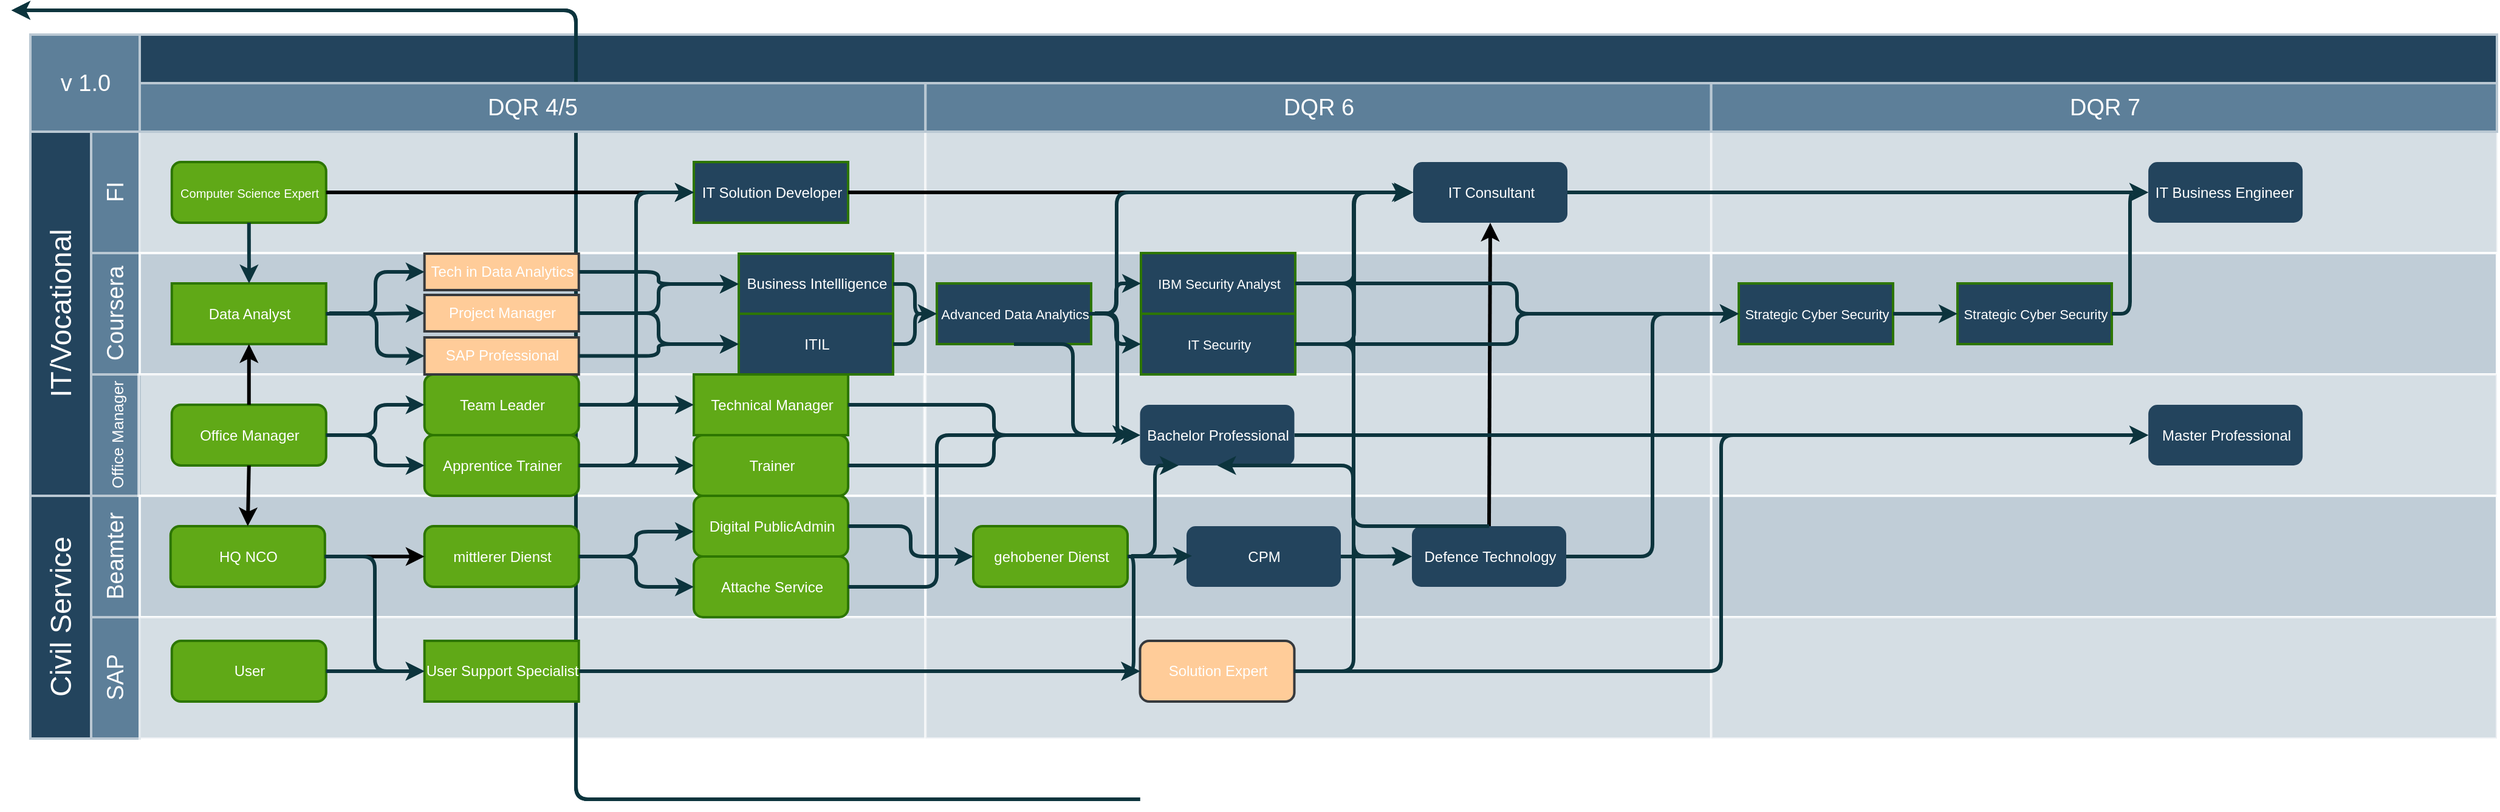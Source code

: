 <mxfile version="21.2.3" type="github">
  <diagram id="6a731a19-8d31-9384-78a2-239565b7b9f0" name="Page-1">
    <mxGraphModel dx="714" dy="-319" grid="1" gridSize="10" guides="1" tooltips="1" connect="1" arrows="1" fold="1" page="1" pageScale="1" pageWidth="1169" pageHeight="827" background="none" math="0" shadow="0">
      <root>
        <mxCell id="0" />
        <mxCell id="1" parent="0" />
        <mxCell id="56" value="" style="strokeColor=#BAC8D3;fillColor=#23445D;fontSize=24;strokeWidth=2;fontFamily=Helvetica;html=1;fontColor=#FFFFFF;fontStyle=0;spacingBottom=8;spacingRight=0;spacingLeft=83;" parent="1" vertex="1">
          <mxGeometry x="154" y="850.5" width="2030" height="80" as="geometry" />
        </mxCell>
        <mxCell id="57" value="IT/Vocational" style="strokeColor=#BAC8D3;fillColor=#23445D;fontSize=24;strokeWidth=2;horizontal=0;fontFamily=Helvetica;html=1;fontColor=#FFFFFF;fontStyle=0" parent="1" vertex="1">
          <mxGeometry x="154" y="930.5" width="50" height="300" as="geometry" />
        </mxCell>
        <mxCell id="58" value="FI" style="strokeColor=#BAC8D3;fillColor=#5d7f99;fontSize=19;strokeWidth=2;horizontal=0;fontFamily=Helvetica;html=1;labelBackgroundColor=none;fontColor=#FFFFFF;" parent="1" vertex="1">
          <mxGeometry x="204" y="930.5" width="40" height="100" as="geometry" />
        </mxCell>
        <mxCell id="59" value="v 1.0" style="strokeColor=#BAC8D3;fillColor=#5d7f99;fontSize=19;strokeWidth=2;fontFamily=Helvetica;html=1;labelBackgroundColor=none;fontColor=#FFFFFF;" parent="1" vertex="1">
          <mxGeometry x="154" y="850.5" width="90" height="80" as="geometry" />
        </mxCell>
        <mxCell id="60" value="Coursera" style="strokeColor=#BAC8D3;fillColor=#5d7f99;fontSize=19;strokeWidth=2;horizontal=0;fontFamily=Helvetica;html=1;labelBackgroundColor=none;fontColor=#FFFFFF;" parent="1" vertex="1">
          <mxGeometry x="204" y="1030.5" width="40" height="100" as="geometry" />
        </mxCell>
        <mxCell id="61" value="&lt;font style=&quot;font-size: 13px;&quot;&gt;Office Manager&lt;/font&gt;" style="strokeColor=#BAC8D3;fillColor=#5d7f99;fontSize=19;strokeWidth=2;horizontal=0;fontFamily=Helvetica;html=1;labelBackgroundColor=none;fontColor=#FFFFFF;" parent="1" vertex="1">
          <mxGeometry x="204" y="1130.5" width="40" height="100" as="geometry" />
        </mxCell>
        <mxCell id="62" value="SAP" style="strokeColor=#BAC8D3;fillColor=#5d7f99;fontSize=19;strokeWidth=2;horizontal=0;fontFamily=Helvetica;html=1;labelBackgroundColor=none;fontColor=#FFFFFF;" parent="1" vertex="1">
          <mxGeometry x="204" y="1330.5" width="40" height="100" as="geometry" />
        </mxCell>
        <mxCell id="63" value="Beamter" style="strokeColor=#BAC8D3;fillColor=#5d7f99;fontSize=19;strokeWidth=2;horizontal=0;fontFamily=Helvetica;html=1;labelBackgroundColor=none;fontColor=#FFFFFF;" parent="1" vertex="1">
          <mxGeometry x="204" y="1230.5" width="40" height="100" as="geometry" />
        </mxCell>
        <mxCell id="64" value="Civil Service" style="strokeColor=#BAC8D3;fillColor=#23445D;fontSize=24;strokeWidth=2;horizontal=0;fontFamily=Helvetica;html=1;fontColor=#FFFFFF;fontStyle=0" parent="1" vertex="1">
          <mxGeometry x="154" y="1230.5" width="50" height="200" as="geometry" />
        </mxCell>
        <mxCell id="68" value="" style="strokeColor=#FFFFFF;fillColor=#BAC8D3;fontSize=18;strokeWidth=2;fontFamily=Helvetica;html=1;opacity=60;" parent="1" vertex="1">
          <mxGeometry x="244" y="930.5" width="646.667" height="100" as="geometry" />
        </mxCell>
        <mxCell id="69" value="" style="strokeColor=#FFFFFF;fillColor=#BAC8D3;fontSize=18;strokeWidth=2;fontFamily=Helvetica;html=1;opacity=90;" parent="1" vertex="1">
          <mxGeometry x="244" y="1030.5" width="646.667" height="100" as="geometry" />
        </mxCell>
        <mxCell id="70" value="" style="strokeColor=#FFFFFF;fillColor=#BAC8D3;fontSize=18;strokeWidth=2;fontFamily=Helvetica;html=1;opacity=60;" parent="1" vertex="1">
          <mxGeometry x="243" y="1130.5" width="646.667" height="100" as="geometry" />
        </mxCell>
        <mxCell id="71" value="" style="strokeColor=#FFFFFF;fillColor=#BAC8D3;fontSize=18;strokeWidth=2;fontFamily=Helvetica;html=1;opacity=90;" parent="1" vertex="1">
          <mxGeometry x="244" y="1230.5" width="646.667" height="100" as="geometry" />
        </mxCell>
        <mxCell id="72" value="" style="strokeColor=#FFFFFF;fillColor=#BAC8D3;fontSize=18;strokeWidth=2;fontFamily=Helvetica;html=1;opacity=60;" parent="1" vertex="1">
          <mxGeometry x="244" y="1330.5" width="646.667" height="100" as="geometry" />
        </mxCell>
        <mxCell id="75" value="" style="strokeColor=#FFFFFF;fillColor=#BAC8D3;fontSize=18;strokeWidth=2;fontFamily=Helvetica;html=1;opacity=60;" parent="1" vertex="1">
          <mxGeometry x="890.667" y="930.5" width="647" height="100" as="geometry" />
        </mxCell>
        <mxCell id="76" value="" style="strokeColor=#FFFFFF;fillColor=#BAC8D3;fontSize=18;strokeWidth=2;fontFamily=Helvetica;html=1;opacity=90;" parent="1" vertex="1">
          <mxGeometry x="890.667" y="1030.5" width="646.667" height="100" as="geometry" />
        </mxCell>
        <mxCell id="77" value="" style="strokeColor=#FFFFFF;fillColor=#BAC8D3;fontSize=18;strokeWidth=2;fontFamily=Helvetica;html=1;opacity=60;" parent="1" vertex="1">
          <mxGeometry x="890.667" y="1130.5" width="646.667" height="100" as="geometry" />
        </mxCell>
        <mxCell id="78" value="" style="strokeColor=#FFFFFF;fillColor=#BAC8D3;fontSize=18;strokeWidth=2;fontFamily=Helvetica;html=1;opacity=90;" parent="1" vertex="1">
          <mxGeometry x="890.667" y="1230.5" width="646.667" height="100" as="geometry" />
        </mxCell>
        <mxCell id="79" value="" style="strokeColor=#FFFFFF;fillColor=#BAC8D3;fontSize=18;strokeWidth=2;fontFamily=Helvetica;html=1;opacity=60;" parent="1" vertex="1">
          <mxGeometry x="890.667" y="1330.5" width="646.667" height="100" as="geometry" />
        </mxCell>
        <mxCell id="82" value="" style="strokeColor=#FFFFFF;fillColor=#BAC8D3;fontSize=18;strokeWidth=2;fontFamily=Helvetica;html=1;opacity=60;" parent="1" vertex="1">
          <mxGeometry x="1537.333" y="930.5" width="647" height="100" as="geometry" />
        </mxCell>
        <mxCell id="83" value="" style="strokeColor=#FFFFFF;fillColor=#BAC8D3;fontSize=18;strokeWidth=2;fontFamily=Helvetica;html=1;opacity=90;" parent="1" vertex="1">
          <mxGeometry x="1537.333" y="1030.5" width="646.667" height="100" as="geometry" />
        </mxCell>
        <mxCell id="84" value="" style="strokeColor=#FFFFFF;fillColor=#BAC8D3;fontSize=18;strokeWidth=2;fontFamily=Helvetica;html=1;opacity=60;" parent="1" vertex="1">
          <mxGeometry x="1537.333" y="1130.5" width="646.667" height="100" as="geometry" />
        </mxCell>
        <mxCell id="85" value="" style="strokeColor=#FFFFFF;fillColor=#BAC8D3;fontSize=18;strokeWidth=2;fontFamily=Helvetica;html=1;opacity=90;" parent="1" vertex="1">
          <mxGeometry x="1537.333" y="1230.5" width="646.667" height="100" as="geometry" />
        </mxCell>
        <mxCell id="86" value="" style="strokeColor=#FFFFFF;fillColor=#BAC8D3;fontSize=18;strokeWidth=2;fontFamily=Helvetica;html=1;opacity=60;" parent="1" vertex="1">
          <mxGeometry x="1537.333" y="1330.5" width="646.667" height="100" as="geometry" />
        </mxCell>
        <mxCell id="90" value="&lt;font style=&quot;font-size: 10px;&quot; color=&quot;#ffffff&quot;&gt;Computer Science Expert&lt;/font&gt;" style="rounded=1;fillColor=#60a917;strokeColor=#2D7600;strokeWidth=2;fontFamily=Helvetica;html=1;fontColor=#ffffff;" parent="1" vertex="1">
          <mxGeometry x="270.395" y="955.5" width="127" height="50" as="geometry" />
        </mxCell>
        <mxCell id="92" value="&lt;font color=&quot;#ffffff&quot;&gt;Office Manager&lt;/font&gt;" style="rounded=1;fillColor=#60a917;strokeColor=#2D7600;strokeWidth=2;fontFamily=Helvetica;html=1;fontColor=#ffffff;" parent="1" vertex="1">
          <mxGeometry x="270.394" y="1155.5" width="127" height="50" as="geometry" />
        </mxCell>
        <mxCell id="111" value="&lt;font color=&quot;#ffffff&quot;&gt;IT Business Engineer&amp;nbsp;&lt;/font&gt;" style="rounded=1;fillColor=#23445D;strokeColor=none;strokeWidth=2;gradientColor=none;fontFamily=Helvetica;html=1;" parent="1" vertex="1">
          <mxGeometry x="1897.082" y="955.5" width="127" height="50" as="geometry" />
        </mxCell>
        <mxCell id="124" value="" style="edgeStyle=elbowEdgeStyle;elbow=horizontal;strokeWidth=3;strokeColor=#0C343D;fontFamily=Helvetica;html=1;" parent="1" target="103" edge="1">
          <mxGeometry x="6.449" y="830.5" width="131.973" height="100" as="geometry">
            <mxPoint x="1067.259" y="1480.5" as="sourcePoint" />
            <mxPoint x="138.422" y="830.5" as="targetPoint" />
          </mxGeometry>
        </mxCell>
        <mxCell id="125" value="" style="edgeStyle=elbowEdgeStyle;elbow=horizontal;strokeWidth=3;strokeColor=#0C343D;fontFamily=Helvetica;html=1;" parent="1" target="101" edge="1">
          <mxGeometry x="6.449" y="830.5" width="131.973" height="100" as="geometry">
            <mxPoint x="1067.259" y="1480.5" as="sourcePoint" />
            <mxPoint x="138.422" y="830.5" as="targetPoint" />
          </mxGeometry>
        </mxCell>
        <mxCell id="140" value="" style="group" parent="1" vertex="1" connectable="0">
          <mxGeometry x="244" y="890.5" width="646.667" height="40" as="geometry" />
        </mxCell>
        <mxCell id="141" value="DQR 4/5" style="strokeColor=#BAC8D3;fillColor=#5d7f99;fontSize=19;strokeWidth=2;fontFamily=Helvetica;html=1;labelBackgroundColor=none;fontColor=#FFFFFF;" parent="140" vertex="1">
          <mxGeometry width="646.666" height="40" as="geometry" />
        </mxCell>
        <mxCell id="142" value="DQR 6" style="strokeColor=#BAC8D3;fillColor=#5d7f99;fontSize=19;strokeWidth=2;fontFamily=Helvetica;html=1;labelBackgroundColor=none;fontColor=#FFFFFF;" parent="140" vertex="1">
          <mxGeometry x="646.666" width="646.666" height="40" as="geometry" />
        </mxCell>
        <mxCell id="143" value="DQR 7" style="strokeColor=#BAC8D3;fillColor=#5d7f99;fontSize=19;strokeWidth=2;fontFamily=Helvetica;html=1;labelBackgroundColor=none;fontColor=#FFFFFF;" parent="140" vertex="1">
          <mxGeometry x="1293.331" width="646.667" height="40" as="geometry" />
        </mxCell>
        <mxCell id="U3FAAJ_iAF-W9qs7Tp7X-143" value="&lt;font color=&quot;#ffffff&quot;&gt;IT Solution Developer&lt;/font&gt;" style="rounded=0;fillColor=#23445D;strokeColor=#2D7600;strokeWidth=2;fontFamily=Helvetica;html=1;fontColor=#ffffff;" vertex="1" parent="1">
          <mxGeometry x="700.005" y="955.5" width="127" height="50" as="geometry" />
        </mxCell>
        <mxCell id="U3FAAJ_iAF-W9qs7Tp7X-144" value="" style="endArrow=classic;html=1;rounded=0;exitX=1;exitY=0.5;exitDx=0;exitDy=0;entryX=0;entryY=0.5;entryDx=0;entryDy=0;strokeWidth=3;" edge="1" parent="1" source="90" target="U3FAAJ_iAF-W9qs7Tp7X-143">
          <mxGeometry width="50" height="50" relative="1" as="geometry">
            <mxPoint x="270" y="1070" as="sourcePoint" />
            <mxPoint x="320" y="1020" as="targetPoint" />
          </mxGeometry>
        </mxCell>
        <mxCell id="U3FAAJ_iAF-W9qs7Tp7X-145" value="&lt;font color=&quot;#ffffff&quot;&gt;IT Consultant&lt;/font&gt;" style="rounded=1;fillColor=#23445D;strokeColor=none;strokeWidth=2;fontFamily=Helvetica;html=1;gradientColor=none;" vertex="1" parent="1">
          <mxGeometry x="1292.005" y="955.5" width="127" height="50" as="geometry" />
        </mxCell>
        <mxCell id="U3FAAJ_iAF-W9qs7Tp7X-146" value="" style="endArrow=classic;html=1;rounded=0;strokeWidth=3;exitX=1;exitY=0.5;exitDx=0;exitDy=0;entryX=0;entryY=0.5;entryDx=0;entryDy=0;" edge="1" parent="1" source="U3FAAJ_iAF-W9qs7Tp7X-143" target="U3FAAJ_iAF-W9qs7Tp7X-145">
          <mxGeometry width="50" height="50" relative="1" as="geometry">
            <mxPoint x="890" y="1070" as="sourcePoint" />
            <mxPoint x="940" y="1020" as="targetPoint" />
          </mxGeometry>
        </mxCell>
        <mxCell id="U3FAAJ_iAF-W9qs7Tp7X-147" value="&lt;font color=&quot;#ffffff&quot;&gt;Technical Manager&lt;/font&gt;" style="rounded=0;fillColor=#60a917;strokeColor=#2D7600;strokeWidth=2;fontFamily=Helvetica;html=1;shadow=0;fontColor=#ffffff;" vertex="1" parent="1">
          <mxGeometry x="700.004" y="1130.5" width="127" height="50" as="geometry" />
        </mxCell>
        <mxCell id="U3FAAJ_iAF-W9qs7Tp7X-148" value="&lt;font color=&quot;#ffffff&quot;&gt;Apprentice Trainer&lt;/font&gt;" style="rounded=1;fillColor=#60a917;strokeColor=#2D7600;strokeWidth=2;fontFamily=Helvetica;html=1;fontColor=#ffffff;" vertex="1" parent="1">
          <mxGeometry x="478.354" y="1180.5" width="127" height="50" as="geometry" />
        </mxCell>
        <mxCell id="U3FAAJ_iAF-W9qs7Tp7X-149" value="&lt;font color=&quot;#ffffff&quot;&gt;Team Leader&lt;/font&gt;" style="rounded=1;fillColor=#60a917;strokeColor=#2D7600;strokeWidth=2;fontFamily=Helvetica;html=1;fontColor=#ffffff;" vertex="1" parent="1">
          <mxGeometry x="478.354" y="1130.5" width="127" height="50" as="geometry" />
        </mxCell>
        <mxCell id="U3FAAJ_iAF-W9qs7Tp7X-150" value="&lt;font color=&quot;#ffffff&quot;&gt;Trainer&lt;/font&gt;" style="rounded=1;fillColor=#60a917;strokeColor=#2D7600;strokeWidth=2;fontFamily=Helvetica;html=1;fontColor=#ffffff;" vertex="1" parent="1">
          <mxGeometry x="700.004" y="1180.5" width="127" height="50" as="geometry" />
        </mxCell>
        <mxCell id="U3FAAJ_iAF-W9qs7Tp7X-153" value="" style="edgeStyle=elbowEdgeStyle;elbow=horizontal;strokeWidth=3;strokeColor=#0C343D;fontFamily=Helvetica;html=1;exitX=1;exitY=0.5;exitDx=0;exitDy=0;entryX=0;entryY=0.5;entryDx=0;entryDy=0;" edge="1" parent="1" source="92" target="U3FAAJ_iAF-W9qs7Tp7X-149">
          <mxGeometry x="-118.905" y="550" width="131.973" height="100" as="geometry">
            <mxPoint x="479.646" y="1100.5" as="sourcePoint" />
            <mxPoint x="590.646" y="1000.5" as="targetPoint" />
          </mxGeometry>
        </mxCell>
        <mxCell id="U3FAAJ_iAF-W9qs7Tp7X-154" value="" style="edgeStyle=elbowEdgeStyle;elbow=horizontal;strokeWidth=3;strokeColor=#0C343D;fontFamily=Helvetica;html=1;exitX=1;exitY=0.5;exitDx=0;exitDy=0;entryX=0;entryY=0.5;entryDx=0;entryDy=0;" edge="1" parent="1" source="92" target="U3FAAJ_iAF-W9qs7Tp7X-148">
          <mxGeometry x="-118.905" y="550" width="131.973" height="100" as="geometry">
            <mxPoint x="479.646" y="1100.5" as="sourcePoint" />
            <mxPoint x="590.646" y="1000.5" as="targetPoint" />
          </mxGeometry>
        </mxCell>
        <mxCell id="U3FAAJ_iAF-W9qs7Tp7X-155" value="" style="edgeStyle=elbowEdgeStyle;elbow=horizontal;strokeWidth=3;strokeColor=#0C343D;fontFamily=Helvetica;html=1;exitX=1;exitY=0.5;exitDx=0;exitDy=0;entryX=0;entryY=0.5;entryDx=0;entryDy=0;" edge="1" parent="1" source="U3FAAJ_iAF-W9qs7Tp7X-149" target="U3FAAJ_iAF-W9qs7Tp7X-147">
          <mxGeometry x="-118.905" y="550" width="131.973" height="100" as="geometry">
            <mxPoint x="479.646" y="1100.5" as="sourcePoint" />
            <mxPoint x="590.646" y="1000.5" as="targetPoint" />
          </mxGeometry>
        </mxCell>
        <mxCell id="U3FAAJ_iAF-W9qs7Tp7X-156" value="" style="edgeStyle=elbowEdgeStyle;elbow=horizontal;strokeWidth=3;strokeColor=#0C343D;fontFamily=Helvetica;html=1;exitX=1;exitY=0.5;exitDx=0;exitDy=0;entryX=0;entryY=0.5;entryDx=0;entryDy=0;" edge="1" parent="1" source="U3FAAJ_iAF-W9qs7Tp7X-148" target="U3FAAJ_iAF-W9qs7Tp7X-150">
          <mxGeometry x="-118.905" y="550" width="131.973" height="100" as="geometry">
            <mxPoint x="479.646" y="1100.5" as="sourcePoint" />
            <mxPoint x="590.646" y="1000.5" as="targetPoint" />
          </mxGeometry>
        </mxCell>
        <mxCell id="U3FAAJ_iAF-W9qs7Tp7X-160" value="" style="edgeStyle=elbowEdgeStyle;elbow=horizontal;strokeWidth=3;strokeColor=#0C343D;fontFamily=Helvetica;html=1;exitX=1;exitY=0.5;exitDx=0;exitDy=0;entryX=0;entryY=0.5;entryDx=0;entryDy=0;" edge="1" parent="1" source="U3FAAJ_iAF-W9qs7Tp7X-149" target="U3FAAJ_iAF-W9qs7Tp7X-143">
          <mxGeometry x="21.095" y="550" width="131.973" height="100" as="geometry">
            <mxPoint x="619.646" y="1100.5" as="sourcePoint" />
            <mxPoint x="730.646" y="1000.5" as="targetPoint" />
          </mxGeometry>
        </mxCell>
        <mxCell id="U3FAAJ_iAF-W9qs7Tp7X-161" value="" style="edgeStyle=elbowEdgeStyle;elbow=horizontal;strokeWidth=3;strokeColor=#0C343D;fontFamily=Helvetica;html=1;exitX=1;exitY=0.5;exitDx=0;exitDy=0;entryX=0;entryY=0.5;entryDx=0;entryDy=0;" edge="1" parent="1" source="U3FAAJ_iAF-W9qs7Tp7X-148" target="U3FAAJ_iAF-W9qs7Tp7X-143">
          <mxGeometry x="21.095" y="550" width="131.973" height="100" as="geometry">
            <mxPoint x="619.646" y="1100.5" as="sourcePoint" />
            <mxPoint x="730.646" y="1000.5" as="targetPoint" />
          </mxGeometry>
        </mxCell>
        <mxCell id="U3FAAJ_iAF-W9qs7Tp7X-162" value="&lt;font color=&quot;#ffffff&quot;&gt;mittlerer Dienst&lt;/font&gt;" style="rounded=1;fillColor=#60a917;strokeColor=#2D7600;strokeWidth=2;fontFamily=Helvetica;html=1;fontColor=#ffffff;" vertex="1" parent="1">
          <mxGeometry x="478.354" y="1255.5" width="127" height="50" as="geometry" />
        </mxCell>
        <mxCell id="U3FAAJ_iAF-W9qs7Tp7X-163" value="&lt;font color=&quot;#ffffff&quot;&gt;gehobener Dienst&lt;/font&gt;" style="rounded=1;fillColor=#60a917;strokeColor=#2D7600;strokeWidth=2;fontFamily=Helvetica;html=1;fontColor=#ffffff;" vertex="1" parent="1">
          <mxGeometry x="930.004" y="1255.5" width="127" height="50" as="geometry" />
        </mxCell>
        <mxCell id="U3FAAJ_iAF-W9qs7Tp7X-165" value="&lt;font color=&quot;#ffffff&quot;&gt;User&lt;/font&gt;" style="rounded=1;fillColor=#60a917;strokeColor=#2D7600;strokeWidth=2;fontFamily=Helvetica;html=1;fontColor=#ffffff;" vertex="1" parent="1">
          <mxGeometry x="270.394" y="1350" width="127" height="50" as="geometry" />
        </mxCell>
        <mxCell id="U3FAAJ_iAF-W9qs7Tp7X-166" value="&lt;font color=&quot;#ffffff&quot;&gt;User Support Specialist&lt;/font&gt;" style="rounded=0;fillColor=#60a917;strokeColor=#2D7600;strokeWidth=2;fontFamily=Helvetica;html=1;fontColor=#ffffff;" vertex="1" parent="1">
          <mxGeometry x="478.354" y="1350" width="127" height="50" as="geometry" />
        </mxCell>
        <mxCell id="U3FAAJ_iAF-W9qs7Tp7X-167" value="&lt;font color=&quot;#ffffff&quot;&gt;Solution Expert&lt;/font&gt;" style="rounded=1;fillColor=#ffcc99;strokeColor=#36393d;strokeWidth=2;fontFamily=Helvetica;html=1;" vertex="1" parent="1">
          <mxGeometry x="1067.254" y="1350" width="127" height="50" as="geometry" />
        </mxCell>
        <mxCell id="U3FAAJ_iAF-W9qs7Tp7X-168" value="" style="edgeStyle=elbowEdgeStyle;elbow=horizontal;strokeWidth=3;strokeColor=#0C343D;fontFamily=Helvetica;html=1;exitX=1;exitY=0.5;exitDx=0;exitDy=0;entryX=0;entryY=0.5;entryDx=0;entryDy=0;" edge="1" parent="1" source="U3FAAJ_iAF-W9qs7Tp7X-165" target="U3FAAJ_iAF-W9qs7Tp7X-166">
          <mxGeometry x="-88.905" y="800" width="131.973" height="100" as="geometry">
            <mxPoint x="509.646" y="1350.5" as="sourcePoint" />
            <mxPoint x="620.646" y="1250.5" as="targetPoint" />
          </mxGeometry>
        </mxCell>
        <mxCell id="U3FAAJ_iAF-W9qs7Tp7X-169" value="" style="edgeStyle=elbowEdgeStyle;elbow=horizontal;strokeWidth=3;strokeColor=#0C343D;fontFamily=Helvetica;html=1;exitX=1;exitY=0.5;exitDx=0;exitDy=0;entryX=0;entryY=0.5;entryDx=0;entryDy=0;" edge="1" parent="1" source="U3FAAJ_iAF-W9qs7Tp7X-166" target="U3FAAJ_iAF-W9qs7Tp7X-167">
          <mxGeometry x="191.095" y="800" width="131.973" height="100" as="geometry">
            <mxPoint x="789.646" y="1350.5" as="sourcePoint" />
            <mxPoint x="900.646" y="1250.5" as="targetPoint" />
          </mxGeometry>
        </mxCell>
        <mxCell id="U3FAAJ_iAF-W9qs7Tp7X-171" value="" style="edgeStyle=elbowEdgeStyle;elbow=horizontal;strokeWidth=3;strokeColor=#0C343D;fontFamily=Helvetica;html=1;exitX=1;exitY=0.5;exitDx=0;exitDy=0;entryX=0;entryY=0.5;entryDx=0;entryDy=0;" edge="1" parent="1" source="U3FAAJ_iAF-W9qs7Tp7X-145" target="111">
          <mxGeometry x="841.095" y="530" width="131.973" height="100" as="geometry">
            <mxPoint x="1439.646" y="1080.5" as="sourcePoint" />
            <mxPoint x="1550.646" y="980.5" as="targetPoint" />
          </mxGeometry>
        </mxCell>
        <mxCell id="U3FAAJ_iAF-W9qs7Tp7X-172" value="&lt;font color=&quot;#ffffff&quot;&gt;Data Analyst&lt;/font&gt;" style="rounded=0;fillColor=#60a917;strokeColor=#2D7600;strokeWidth=2;fontFamily=Helvetica;html=1;fontColor=#ffffff;" vertex="1" parent="1">
          <mxGeometry x="270.394" y="1055.5" width="127" height="50" as="geometry" />
        </mxCell>
        <mxCell id="U3FAAJ_iAF-W9qs7Tp7X-174" value="&lt;font color=&quot;#ffffff&quot;&gt;SAP Professional&lt;/font&gt;" style="rounded=0;fillColor=#ffcc99;strokeColor=#36393d;strokeWidth=2;fontFamily=Helvetica;html=1;" vertex="1" parent="1">
          <mxGeometry x="478.35" y="1100" width="127" height="30.5" as="geometry" />
        </mxCell>
        <mxCell id="U3FAAJ_iAF-W9qs7Tp7X-176" value="&lt;font color=&quot;#ffffff&quot;&gt;Project Manager&lt;/font&gt;" style="rounded=0;fillColor=#ffcc99;strokeColor=#36393d;strokeWidth=2;fontFamily=Helvetica;html=1;" vertex="1" parent="1">
          <mxGeometry x="478.35" y="1065" width="127" height="30" as="geometry" />
        </mxCell>
        <mxCell id="U3FAAJ_iAF-W9qs7Tp7X-178" value="&lt;font color=&quot;#ffffff&quot;&gt;Business Intellligence&lt;/font&gt;" style="rounded=0;fillColor=#23445D;strokeColor=#2D7600;strokeWidth=2;fontFamily=Helvetica;html=1;fontColor=#ffffff;" vertex="1" parent="1">
          <mxGeometry x="737.005" y="1031" width="127" height="50" as="geometry" />
        </mxCell>
        <mxCell id="U3FAAJ_iAF-W9qs7Tp7X-179" value="&lt;font style=&quot;font-size: 11px;&quot; color=&quot;#ffffff&quot;&gt;Advanced Data Analytics&lt;/font&gt;" style="rounded=0;fillColor=#23445D;strokeColor=#2D7600;strokeWidth=2;fontFamily=Helvetica;html=1;fontColor=#ffffff;" vertex="1" parent="1">
          <mxGeometry x="900.005" y="1055.5" width="127" height="50" as="geometry" />
        </mxCell>
        <mxCell id="U3FAAJ_iAF-W9qs7Tp7X-180" value="" style="edgeStyle=elbowEdgeStyle;elbow=horizontal;strokeWidth=3;strokeColor=#0C343D;fontFamily=Helvetica;html=1;entryX=0;entryY=0.5;entryDx=0;entryDy=0;exitX=1;exitY=0.5;exitDx=0;exitDy=0;" edge="1" parent="1" source="U3FAAJ_iAF-W9qs7Tp7X-172" target="U3FAAJ_iAF-W9qs7Tp7X-176">
          <mxGeometry x="-198.905" y="680" width="131.973" height="100" as="geometry">
            <mxPoint x="399.646" y="1230.5" as="sourcePoint" />
            <mxPoint x="510.646" y="1130.5" as="targetPoint" />
          </mxGeometry>
        </mxCell>
        <mxCell id="U3FAAJ_iAF-W9qs7Tp7X-181" value="" style="edgeStyle=elbowEdgeStyle;elbow=horizontal;strokeWidth=3;strokeColor=#0C343D;fontFamily=Helvetica;html=1;exitX=1;exitY=0.5;exitDx=0;exitDy=0;" edge="1" parent="1" source="U3FAAJ_iAF-W9qs7Tp7X-172" target="69">
          <mxGeometry x="-188.905" y="690" width="131.973" height="100" as="geometry">
            <mxPoint x="407" y="1091" as="sourcePoint" />
            <mxPoint x="488" y="1066" as="targetPoint" />
          </mxGeometry>
        </mxCell>
        <mxCell id="U3FAAJ_iAF-W9qs7Tp7X-182" value="" style="edgeStyle=elbowEdgeStyle;elbow=horizontal;strokeWidth=3;strokeColor=#0C343D;fontFamily=Helvetica;html=1;entryX=0;entryY=0.5;entryDx=0;entryDy=0;" edge="1" parent="1" target="U3FAAJ_iAF-W9qs7Tp7X-174">
          <mxGeometry x="-198.905" y="680" width="131.973" height="100" as="geometry">
            <mxPoint x="400" y="1080" as="sourcePoint" />
            <mxPoint x="510.646" y="1130.5" as="targetPoint" />
          </mxGeometry>
        </mxCell>
        <mxCell id="U3FAAJ_iAF-W9qs7Tp7X-187" value="" style="edgeStyle=elbowEdgeStyle;elbow=horizontal;strokeWidth=3;strokeColor=#0C343D;fontFamily=Helvetica;html=1;exitX=1;exitY=0.5;exitDx=0;exitDy=0;entryX=0;entryY=0.5;entryDx=0;entryDy=0;" edge="1" parent="1" source="U3FAAJ_iAF-W9qs7Tp7X-163" target="U3FAAJ_iAF-W9qs7Tp7X-167">
          <mxGeometry x="191.095" y="680" width="131.973" height="100" as="geometry">
            <mxPoint x="789.646" y="1230.5" as="sourcePoint" />
            <mxPoint x="900.646" y="1130.5" as="targetPoint" />
          </mxGeometry>
        </mxCell>
        <mxCell id="U3FAAJ_iAF-W9qs7Tp7X-188" value="" style="edgeStyle=elbowEdgeStyle;elbow=horizontal;strokeWidth=3;strokeColor=#0C343D;fontFamily=Helvetica;html=1;exitX=1;exitY=0.5;exitDx=0;exitDy=0;entryX=0;entryY=0.5;entryDx=0;entryDy=0;" edge="1" parent="1" source="U3FAAJ_iAF-W9qs7Tp7X-167" target="U3FAAJ_iAF-W9qs7Tp7X-145">
          <mxGeometry x="601.095" y="680" width="131.973" height="100" as="geometry">
            <mxPoint x="1199.646" y="1230.5" as="sourcePoint" />
            <mxPoint x="1310.646" y="1130.5" as="targetPoint" />
          </mxGeometry>
        </mxCell>
        <mxCell id="U3FAAJ_iAF-W9qs7Tp7X-189" value="" style="endArrow=classic;html=1;rounded=0;entryX=0.5;entryY=1;entryDx=0;entryDy=0;exitX=0.5;exitY=0;exitDx=0;exitDy=0;strokeWidth=3;" edge="1" parent="1" source="92" target="U3FAAJ_iAF-W9qs7Tp7X-172">
          <mxGeometry width="50" height="50" relative="1" as="geometry">
            <mxPoint x="440" y="1200" as="sourcePoint" />
            <mxPoint x="490" y="1150" as="targetPoint" />
          </mxGeometry>
        </mxCell>
        <mxCell id="U3FAAJ_iAF-W9qs7Tp7X-190" value="" style="edgeStyle=elbowEdgeStyle;elbow=horizontal;strokeWidth=3;strokeColor=#0C343D;fontFamily=Helvetica;html=1;exitX=0.5;exitY=1;exitDx=0;exitDy=0;entryX=0.5;entryY=0;entryDx=0;entryDy=0;" edge="1" parent="1" source="90" target="U3FAAJ_iAF-W9qs7Tp7X-172">
          <mxGeometry x="-188.905" y="680" width="131.973" height="100" as="geometry">
            <mxPoint x="409.646" y="1230.5" as="sourcePoint" />
            <mxPoint x="520.646" y="1130.5" as="targetPoint" />
          </mxGeometry>
        </mxCell>
        <mxCell id="U3FAAJ_iAF-W9qs7Tp7X-191" value="&lt;font color=&quot;#ffffff&quot;&gt;HQ NCO&lt;/font&gt;" style="rounded=1;fillColor=#60a917;strokeColor=#2D7600;strokeWidth=2;fontFamily=Helvetica;html=1;fontColor=#ffffff;" vertex="1" parent="1">
          <mxGeometry x="269.394" y="1255.5" width="127" height="50" as="geometry" />
        </mxCell>
        <mxCell id="U3FAAJ_iAF-W9qs7Tp7X-193" value="" style="endArrow=classic;html=1;rounded=0;exitX=0.5;exitY=1;exitDx=0;exitDy=0;entryX=0.5;entryY=0;entryDx=0;entryDy=0;strokeWidth=3;" edge="1" parent="1" source="92" target="U3FAAJ_iAF-W9qs7Tp7X-191">
          <mxGeometry width="50" height="50" relative="1" as="geometry">
            <mxPoint x="327.894" y="1205.5" as="sourcePoint" />
            <mxPoint x="337.894" y="1255.5" as="targetPoint" />
          </mxGeometry>
        </mxCell>
        <mxCell id="U3FAAJ_iAF-W9qs7Tp7X-194" value="" style="endArrow=classic;html=1;rounded=0;exitX=1;exitY=0.5;exitDx=0;exitDy=0;strokeWidth=3;" edge="1" parent="1" source="U3FAAJ_iAF-W9qs7Tp7X-191" target="U3FAAJ_iAF-W9qs7Tp7X-162">
          <mxGeometry width="50" height="50" relative="1" as="geometry">
            <mxPoint x="440" y="1200" as="sourcePoint" />
            <mxPoint x="490" y="1150" as="targetPoint" />
          </mxGeometry>
        </mxCell>
        <mxCell id="U3FAAJ_iAF-W9qs7Tp7X-195" value="" style="edgeStyle=elbowEdgeStyle;elbow=horizontal;strokeWidth=3;strokeColor=#0C343D;fontFamily=Helvetica;html=1;exitX=1;exitY=0.5;exitDx=0;exitDy=0;entryX=0;entryY=0.5;entryDx=0;entryDy=0;" edge="1" parent="1" source="U3FAAJ_iAF-W9qs7Tp7X-191" target="U3FAAJ_iAF-W9qs7Tp7X-166">
          <mxGeometry x="-38.905" y="670" width="131.973" height="100" as="geometry">
            <mxPoint x="559.646" y="1220.5" as="sourcePoint" />
            <mxPoint x="670.646" y="1120.5" as="targetPoint" />
          </mxGeometry>
        </mxCell>
        <mxCell id="U3FAAJ_iAF-W9qs7Tp7X-196" value="&lt;font color=&quot;#ffffff&quot;&gt;Digital PublicAdmin&lt;/font&gt;" style="rounded=1;fillColor=#60a917;strokeColor=#2D7600;strokeWidth=2;fontFamily=Helvetica;html=1;fontColor=#ffffff;" vertex="1" parent="1">
          <mxGeometry x="700.004" y="1230.5" width="127" height="50" as="geometry" />
        </mxCell>
        <mxCell id="U3FAAJ_iAF-W9qs7Tp7X-197" value="Attache Service" style="rounded=1;fillColor=#60a917;strokeColor=#2D7600;strokeWidth=2;fontFamily=Helvetica;html=1;fontColor=#ffffff;" vertex="1" parent="1">
          <mxGeometry x="700.004" y="1280.5" width="127" height="50" as="geometry" />
        </mxCell>
        <mxCell id="U3FAAJ_iAF-W9qs7Tp7X-198" value="" style="edgeStyle=elbowEdgeStyle;elbow=horizontal;strokeWidth=3;strokeColor=#0C343D;fontFamily=Helvetica;html=1;exitX=1;exitY=0.5;exitDx=0;exitDy=0;" edge="1" parent="1" source="U3FAAJ_iAF-W9qs7Tp7X-162">
          <mxGeometry x="91.095" y="670" width="131.973" height="100" as="geometry">
            <mxPoint x="689.646" y="1220.5" as="sourcePoint" />
            <mxPoint x="700" y="1260" as="targetPoint" />
          </mxGeometry>
        </mxCell>
        <mxCell id="U3FAAJ_iAF-W9qs7Tp7X-199" value="" style="edgeStyle=elbowEdgeStyle;elbow=horizontal;strokeWidth=3;strokeColor=#0C343D;fontFamily=Helvetica;html=1;exitX=1;exitY=0.5;exitDx=0;exitDy=0;entryX=0;entryY=0.5;entryDx=0;entryDy=0;" edge="1" parent="1" source="U3FAAJ_iAF-W9qs7Tp7X-162" target="U3FAAJ_iAF-W9qs7Tp7X-197">
          <mxGeometry x="91.095" y="670" width="131.973" height="100" as="geometry">
            <mxPoint x="689.646" y="1220.5" as="sourcePoint" />
            <mxPoint x="800.646" y="1120.5" as="targetPoint" />
          </mxGeometry>
        </mxCell>
        <mxCell id="U3FAAJ_iAF-W9qs7Tp7X-200" value="" style="edgeStyle=elbowEdgeStyle;elbow=horizontal;strokeWidth=3;strokeColor=#0C343D;fontFamily=Helvetica;html=1;exitX=1;exitY=0.5;exitDx=0;exitDy=0;entryX=0;entryY=0.5;entryDx=0;entryDy=0;" edge="1" parent="1" source="U3FAAJ_iAF-W9qs7Tp7X-196" target="U3FAAJ_iAF-W9qs7Tp7X-163">
          <mxGeometry x="91.095" y="670" width="131.973" height="100" as="geometry">
            <mxPoint x="689.646" y="1220.5" as="sourcePoint" />
            <mxPoint x="800.646" y="1120.5" as="targetPoint" />
          </mxGeometry>
        </mxCell>
        <mxCell id="U3FAAJ_iAF-W9qs7Tp7X-201" value="&lt;font color=&quot;#ffffff&quot;&gt;CPM&lt;/font&gt;" style="rounded=1;fillColor=#23445D;strokeColor=none;strokeWidth=2;fontFamily=Helvetica;html=1;gradientColor=none;" vertex="1" parent="1">
          <mxGeometry x="1105.505" y="1255.5" width="127" height="50" as="geometry" />
        </mxCell>
        <mxCell id="U3FAAJ_iAF-W9qs7Tp7X-202" value="" style="edgeStyle=elbowEdgeStyle;elbow=horizontal;strokeWidth=3;strokeColor=#0C343D;fontFamily=Helvetica;html=1;exitX=1;exitY=0.5;exitDx=0;exitDy=0;" edge="1" parent="1" source="U3FAAJ_iAF-W9qs7Tp7X-163">
          <mxGeometry x="471.095" y="670" width="131.973" height="100" as="geometry">
            <mxPoint x="1069.646" y="1220.5" as="sourcePoint" />
            <mxPoint x="1110" y="1280" as="targetPoint" />
          </mxGeometry>
        </mxCell>
        <mxCell id="U3FAAJ_iAF-W9qs7Tp7X-203" value="&lt;font color=&quot;#ffffff&quot;&gt;Defence Technology&lt;/font&gt;" style="rounded=1;fillColor=#23445D;strokeColor=none;strokeWidth=2;fontFamily=Helvetica;html=1;gradientColor=none;" vertex="1" parent="1">
          <mxGeometry x="1291.005" y="1255.5" width="127" height="50" as="geometry" />
        </mxCell>
        <mxCell id="U3FAAJ_iAF-W9qs7Tp7X-204" value="" style="edgeStyle=elbowEdgeStyle;elbow=horizontal;strokeWidth=3;strokeColor=#0C343D;fontFamily=Helvetica;html=1;exitX=1;exitY=0.5;exitDx=0;exitDy=0;" edge="1" parent="1" source="U3FAAJ_iAF-W9qs7Tp7X-201">
          <mxGeometry x="671.095" y="670" width="131.973" height="100" as="geometry">
            <mxPoint x="1269.646" y="1220.5" as="sourcePoint" />
            <mxPoint x="1290" y="1280" as="targetPoint" />
          </mxGeometry>
        </mxCell>
        <mxCell id="U3FAAJ_iAF-W9qs7Tp7X-205" value="" style="endArrow=classic;html=1;rounded=0;strokeWidth=3;exitX=0.5;exitY=0;exitDx=0;exitDy=0;entryX=0.5;entryY=1;entryDx=0;entryDy=0;" edge="1" parent="1" source="U3FAAJ_iAF-W9qs7Tp7X-203" target="U3FAAJ_iAF-W9qs7Tp7X-145">
          <mxGeometry width="50" height="50" relative="1" as="geometry">
            <mxPoint x="1300" y="1190" as="sourcePoint" />
            <mxPoint x="1350" y="1140" as="targetPoint" />
          </mxGeometry>
        </mxCell>
        <mxCell id="U3FAAJ_iAF-W9qs7Tp7X-207" value="&lt;font color=&quot;#ffffff&quot;&gt;Tech in Data Analytics&lt;/font&gt;" style="rounded=0;fillColor=#ffcc99;strokeColor=#36393d;strokeWidth=2;fontFamily=Helvetica;html=1;" vertex="1" parent="1">
          <mxGeometry x="478.35" y="1031" width="127" height="30" as="geometry" />
        </mxCell>
        <mxCell id="U3FAAJ_iAF-W9qs7Tp7X-208" value="" style="edgeStyle=elbowEdgeStyle;elbow=horizontal;strokeWidth=3;strokeColor=#0C343D;fontFamily=Helvetica;html=1;exitX=1;exitY=0.5;exitDx=0;exitDy=0;entryX=0;entryY=0.5;entryDx=0;entryDy=0;" edge="1" parent="1" source="U3FAAJ_iAF-W9qs7Tp7X-172" target="U3FAAJ_iAF-W9qs7Tp7X-207">
          <mxGeometry x="-58.905" y="670" width="131.973" height="100" as="geometry">
            <mxPoint x="539.646" y="1220.5" as="sourcePoint" />
            <mxPoint x="650.646" y="1120.5" as="targetPoint" />
          </mxGeometry>
        </mxCell>
        <mxCell id="U3FAAJ_iAF-W9qs7Tp7X-209" value="&lt;font style=&quot;font-size: 11px;&quot; color=&quot;#ffffff&quot;&gt;IT Security&lt;/font&gt;" style="rounded=0;fillColor=#23445D;strokeColor=#2D7600;strokeWidth=2;fontFamily=Helvetica;html=1;fontColor=#ffffff;" vertex="1" parent="1">
          <mxGeometry x="1068.005" y="1080.5" width="127" height="50" as="geometry" />
        </mxCell>
        <mxCell id="U3FAAJ_iAF-W9qs7Tp7X-210" value="&lt;span style=&quot;font-size: 11px;&quot;&gt;IBM Security Analyst&lt;/span&gt;" style="rounded=0;fillColor=#23445D;strokeColor=#2D7600;strokeWidth=2;fontFamily=Helvetica;html=1;fontColor=#ffffff;" vertex="1" parent="1">
          <mxGeometry x="1068.005" y="1030.5" width="127" height="50" as="geometry" />
        </mxCell>
        <mxCell id="U3FAAJ_iAF-W9qs7Tp7X-211" value="" style="edgeStyle=elbowEdgeStyle;elbow=horizontal;strokeWidth=3;strokeColor=#0C343D;fontFamily=Helvetica;html=1;exitX=1;exitY=0.5;exitDx=0;exitDy=0;entryX=0;entryY=0.5;entryDx=0;entryDy=0;" edge="1" parent="1" source="U3FAAJ_iAF-W9qs7Tp7X-179" target="U3FAAJ_iAF-W9qs7Tp7X-210">
          <mxGeometry x="331.095" y="680" width="131.973" height="100" as="geometry">
            <mxPoint x="929.646" y="1230.5" as="sourcePoint" />
            <mxPoint x="1040.646" y="1130.5" as="targetPoint" />
          </mxGeometry>
        </mxCell>
        <mxCell id="U3FAAJ_iAF-W9qs7Tp7X-212" value="" style="edgeStyle=elbowEdgeStyle;elbow=horizontal;strokeWidth=3;strokeColor=#0C343D;fontFamily=Helvetica;html=1;exitX=1;exitY=0.5;exitDx=0;exitDy=0;entryX=0;entryY=0.5;entryDx=0;entryDy=0;" edge="1" parent="1" source="U3FAAJ_iAF-W9qs7Tp7X-179" target="U3FAAJ_iAF-W9qs7Tp7X-209">
          <mxGeometry x="331.095" y="680" width="131.973" height="100" as="geometry">
            <mxPoint x="929.646" y="1230.5" as="sourcePoint" />
            <mxPoint x="1040.646" y="1130.5" as="targetPoint" />
          </mxGeometry>
        </mxCell>
        <mxCell id="U3FAAJ_iAF-W9qs7Tp7X-213" value="" style="edgeStyle=elbowEdgeStyle;elbow=horizontal;strokeWidth=3;strokeColor=#0C343D;fontFamily=Helvetica;html=1;entryX=0;entryY=0.5;entryDx=0;entryDy=0;" edge="1" parent="1" source="U3FAAJ_iAF-W9qs7Tp7X-210" target="U3FAAJ_iAF-W9qs7Tp7X-145">
          <mxGeometry x="331.095" y="680" width="131.973" height="100" as="geometry">
            <mxPoint x="929.646" y="1230.5" as="sourcePoint" />
            <mxPoint x="1040.646" y="1130.5" as="targetPoint" />
          </mxGeometry>
        </mxCell>
        <mxCell id="U3FAAJ_iAF-W9qs7Tp7X-214" value="" style="edgeStyle=elbowEdgeStyle;elbow=horizontal;strokeWidth=3;strokeColor=#0C343D;fontFamily=Helvetica;html=1;exitX=1;exitY=0.5;exitDx=0;exitDy=0;entryX=0;entryY=0.5;entryDx=0;entryDy=0;" edge="1" parent="1" source="U3FAAJ_iAF-W9qs7Tp7X-209" target="U3FAAJ_iAF-W9qs7Tp7X-145">
          <mxGeometry x="331.095" y="680" width="131.973" height="100" as="geometry">
            <mxPoint x="929.646" y="1230.5" as="sourcePoint" />
            <mxPoint x="1040.646" y="1130.5" as="targetPoint" />
          </mxGeometry>
        </mxCell>
        <mxCell id="U3FAAJ_iAF-W9qs7Tp7X-215" value="" style="edgeStyle=elbowEdgeStyle;elbow=horizontal;strokeWidth=3;strokeColor=#0C343D;fontFamily=Helvetica;html=1;entryX=0;entryY=0.5;entryDx=0;entryDy=0;exitX=1;exitY=0.5;exitDx=0;exitDy=0;" edge="1" parent="1" source="U3FAAJ_iAF-W9qs7Tp7X-209" target="U3FAAJ_iAF-W9qs7Tp7X-203">
          <mxGeometry x="331.095" y="680" width="131.973" height="100" as="geometry">
            <mxPoint x="929.646" y="1230.5" as="sourcePoint" />
            <mxPoint x="1040.646" y="1130.5" as="targetPoint" />
          </mxGeometry>
        </mxCell>
        <mxCell id="U3FAAJ_iAF-W9qs7Tp7X-216" value="" style="edgeStyle=elbowEdgeStyle;elbow=horizontal;strokeWidth=3;strokeColor=#0C343D;fontFamily=Helvetica;html=1;exitX=1;exitY=0.5;exitDx=0;exitDy=0;entryX=0;entryY=0.5;entryDx=0;entryDy=0;" edge="1" parent="1" source="U3FAAJ_iAF-W9qs7Tp7X-210" target="U3FAAJ_iAF-W9qs7Tp7X-203">
          <mxGeometry x="331.095" y="680" width="131.973" height="100" as="geometry">
            <mxPoint x="929.646" y="1230.5" as="sourcePoint" />
            <mxPoint x="1040.646" y="1130.5" as="targetPoint" />
          </mxGeometry>
        </mxCell>
        <mxCell id="U3FAAJ_iAF-W9qs7Tp7X-217" value="" style="edgeStyle=elbowEdgeStyle;elbow=horizontal;strokeWidth=3;strokeColor=#0C343D;fontFamily=Helvetica;html=1;exitX=1;exitY=0.5;exitDx=0;exitDy=0;entryX=0;entryY=0.5;entryDx=0;entryDy=0;" edge="1" parent="1">
          <mxGeometry x="429.095" y="680" width="131.973" height="100" as="geometry">
            <mxPoint x="1025.005" y="1080.5" as="sourcePoint" />
            <mxPoint x="1290.005" y="980.5" as="targetPoint" />
            <Array as="points">
              <mxPoint x="1048" y="1020" />
            </Array>
          </mxGeometry>
        </mxCell>
        <mxCell id="U3FAAJ_iAF-W9qs7Tp7X-218" value="&lt;span style=&quot;font-size: 11px;&quot;&gt;Strategic Cyber Security&lt;/span&gt;" style="rounded=0;fillColor=#23445D;strokeColor=#2D7600;strokeWidth=2;fontFamily=Helvetica;html=1;fontColor=#ffffff;" vertex="1" parent="1">
          <mxGeometry x="1560.005" y="1055.5" width="127" height="50" as="geometry" />
        </mxCell>
        <mxCell id="U3FAAJ_iAF-W9qs7Tp7X-219" value="" style="edgeStyle=elbowEdgeStyle;elbow=horizontal;strokeWidth=3;strokeColor=#0C343D;fontFamily=Helvetica;html=1;exitX=1;exitY=0.5;exitDx=0;exitDy=0;entryX=0;entryY=0.5;entryDx=0;entryDy=0;" edge="1" parent="1" source="U3FAAJ_iAF-W9qs7Tp7X-210" target="U3FAAJ_iAF-W9qs7Tp7X-218">
          <mxGeometry x="671.095" y="680" width="131.973" height="100" as="geometry">
            <mxPoint x="1269.646" y="1230.5" as="sourcePoint" />
            <mxPoint x="1380.646" y="1130.5" as="targetPoint" />
          </mxGeometry>
        </mxCell>
        <mxCell id="U3FAAJ_iAF-W9qs7Tp7X-220" value="" style="edgeStyle=elbowEdgeStyle;elbow=horizontal;strokeWidth=3;strokeColor=#0C343D;fontFamily=Helvetica;html=1;exitX=1;exitY=0.5;exitDx=0;exitDy=0;entryX=0;entryY=0.5;entryDx=0;entryDy=0;" edge="1" parent="1" source="U3FAAJ_iAF-W9qs7Tp7X-209" target="U3FAAJ_iAF-W9qs7Tp7X-218">
          <mxGeometry x="671.095" y="680" width="131.973" height="100" as="geometry">
            <mxPoint x="1269.646" y="1230.5" as="sourcePoint" />
            <mxPoint x="1380.646" y="1130.5" as="targetPoint" />
          </mxGeometry>
        </mxCell>
        <mxCell id="U3FAAJ_iAF-W9qs7Tp7X-221" value="" style="edgeStyle=elbowEdgeStyle;elbow=horizontal;strokeWidth=3;strokeColor=#0C343D;fontFamily=Helvetica;html=1;exitX=1;exitY=0.5;exitDx=0;exitDy=0;entryX=0;entryY=0.5;entryDx=0;entryDy=0;" edge="1" parent="1" source="U3FAAJ_iAF-W9qs7Tp7X-203" target="U3FAAJ_iAF-W9qs7Tp7X-218">
          <mxGeometry x="821.095" y="680" width="131.973" height="100" as="geometry">
            <mxPoint x="1419.646" y="1230.5" as="sourcePoint" />
            <mxPoint x="1530.646" y="1130.5" as="targetPoint" />
          </mxGeometry>
        </mxCell>
        <mxCell id="U3FAAJ_iAF-W9qs7Tp7X-222" value="&lt;span style=&quot;font-size: 11px;&quot;&gt;Strategic Cyber Security&lt;/span&gt;" style="rounded=0;fillColor=#23445D;strokeColor=#2D7600;strokeWidth=2;fontFamily=Helvetica;html=1;fontColor=#ffffff;" vertex="1" parent="1">
          <mxGeometry x="1740.005" y="1055.5" width="127" height="50" as="geometry" />
        </mxCell>
        <mxCell id="U3FAAJ_iAF-W9qs7Tp7X-224" value="" style="edgeStyle=elbowEdgeStyle;elbow=horizontal;strokeWidth=3;strokeColor=#0C343D;fontFamily=Helvetica;html=1;exitX=1;exitY=0.5;exitDx=0;exitDy=0;entryX=0;entryY=0.5;entryDx=0;entryDy=0;" edge="1" parent="1" source="U3FAAJ_iAF-W9qs7Tp7X-218" target="U3FAAJ_iAF-W9qs7Tp7X-222">
          <mxGeometry x="1221.095" y="680" width="131.973" height="100" as="geometry">
            <mxPoint x="1819.646" y="1230.5" as="sourcePoint" />
            <mxPoint x="1930.646" y="1130.5" as="targetPoint" />
          </mxGeometry>
        </mxCell>
        <mxCell id="U3FAAJ_iAF-W9qs7Tp7X-226" value="" style="edgeStyle=elbowEdgeStyle;elbow=horizontal;strokeWidth=3;strokeColor=#0C343D;fontFamily=Helvetica;html=1;exitX=1;exitY=0.5;exitDx=0;exitDy=0;entryX=0;entryY=0.5;entryDx=0;entryDy=0;" edge="1" parent="1" source="U3FAAJ_iAF-W9qs7Tp7X-222" target="111">
          <mxGeometry x="1221.095" y="680" width="131.973" height="100" as="geometry">
            <mxPoint x="1819.646" y="1230.5" as="sourcePoint" />
            <mxPoint x="1930.646" y="1130.5" as="targetPoint" />
          </mxGeometry>
        </mxCell>
        <mxCell id="U3FAAJ_iAF-W9qs7Tp7X-228" value="&lt;font color=&quot;#ffffff&quot;&gt;ITIL&lt;/font&gt;" style="rounded=0;fillColor=#23445D;strokeColor=#2D7600;strokeWidth=2;fontFamily=Helvetica;html=1;fontColor=#ffffff;" vertex="1" parent="1">
          <mxGeometry x="737.005" y="1080.5" width="127" height="50" as="geometry" />
        </mxCell>
        <mxCell id="U3FAAJ_iAF-W9qs7Tp7X-229" value="" style="edgeStyle=elbowEdgeStyle;elbow=horizontal;strokeWidth=3;strokeColor=#0C343D;fontFamily=Helvetica;html=1;exitX=1;exitY=0.5;exitDx=0;exitDy=0;entryX=0;entryY=0.5;entryDx=0;entryDy=0;" edge="1" parent="1" source="U3FAAJ_iAF-W9qs7Tp7X-207" target="U3FAAJ_iAF-W9qs7Tp7X-178">
          <mxGeometry x="151.095" y="680" width="131.973" height="100" as="geometry">
            <mxPoint x="749.646" y="1230.5" as="sourcePoint" />
            <mxPoint x="733" y="1050" as="targetPoint" />
          </mxGeometry>
        </mxCell>
        <mxCell id="U3FAAJ_iAF-W9qs7Tp7X-230" value="" style="edgeStyle=elbowEdgeStyle;elbow=horizontal;strokeWidth=3;strokeColor=#0C343D;fontFamily=Helvetica;html=1;exitX=1;exitY=0.5;exitDx=0;exitDy=0;entryX=0;entryY=0.5;entryDx=0;entryDy=0;" edge="1" parent="1" source="U3FAAJ_iAF-W9qs7Tp7X-174" target="U3FAAJ_iAF-W9qs7Tp7X-228">
          <mxGeometry x="151.095" y="680" width="131.973" height="100" as="geometry">
            <mxPoint x="749.646" y="1230.5" as="sourcePoint" />
            <mxPoint x="860.646" y="1130.5" as="targetPoint" />
          </mxGeometry>
        </mxCell>
        <mxCell id="U3FAAJ_iAF-W9qs7Tp7X-231" value="" style="edgeStyle=elbowEdgeStyle;elbow=horizontal;strokeWidth=3;strokeColor=#0C343D;fontFamily=Helvetica;html=1;exitX=1;exitY=0.5;exitDx=0;exitDy=0;entryX=0;entryY=0.5;entryDx=0;entryDy=0;" edge="1" parent="1" source="U3FAAJ_iAF-W9qs7Tp7X-176" target="U3FAAJ_iAF-W9qs7Tp7X-178">
          <mxGeometry x="151.095" y="680" width="131.973" height="100" as="geometry">
            <mxPoint x="749.646" y="1230.5" as="sourcePoint" />
            <mxPoint x="860.646" y="1130.5" as="targetPoint" />
          </mxGeometry>
        </mxCell>
        <mxCell id="U3FAAJ_iAF-W9qs7Tp7X-232" value="" style="edgeStyle=elbowEdgeStyle;elbow=horizontal;strokeWidth=3;strokeColor=#0C343D;fontFamily=Helvetica;html=1;exitX=1;exitY=0.5;exitDx=0;exitDy=0;entryX=0;entryY=0.5;entryDx=0;entryDy=0;" edge="1" parent="1" source="U3FAAJ_iAF-W9qs7Tp7X-176" target="U3FAAJ_iAF-W9qs7Tp7X-228">
          <mxGeometry x="151.095" y="680" width="131.973" height="100" as="geometry">
            <mxPoint x="749.646" y="1230.5" as="sourcePoint" />
            <mxPoint x="860.646" y="1130.5" as="targetPoint" />
          </mxGeometry>
        </mxCell>
        <mxCell id="U3FAAJ_iAF-W9qs7Tp7X-235" value="" style="edgeStyle=elbowEdgeStyle;elbow=horizontal;strokeWidth=3;strokeColor=#0C343D;fontFamily=Helvetica;html=1;exitX=1;exitY=0.5;exitDx=0;exitDy=0;entryX=0;entryY=0.5;entryDx=0;entryDy=0;" edge="1" parent="1" source="U3FAAJ_iAF-W9qs7Tp7X-178" target="U3FAAJ_iAF-W9qs7Tp7X-179">
          <mxGeometry x="151.095" y="680" width="131.973" height="100" as="geometry">
            <mxPoint x="749.646" y="1230.5" as="sourcePoint" />
            <mxPoint x="860.646" y="1130.5" as="targetPoint" />
          </mxGeometry>
        </mxCell>
        <mxCell id="U3FAAJ_iAF-W9qs7Tp7X-236" value="" style="edgeStyle=elbowEdgeStyle;elbow=horizontal;strokeWidth=3;strokeColor=#0C343D;fontFamily=Helvetica;html=1;exitX=1;exitY=0.5;exitDx=0;exitDy=0;entryX=0;entryY=0.5;entryDx=0;entryDy=0;" edge="1" parent="1" source="U3FAAJ_iAF-W9qs7Tp7X-228" target="U3FAAJ_iAF-W9qs7Tp7X-179">
          <mxGeometry x="151.095" y="680" width="131.973" height="100" as="geometry">
            <mxPoint x="749.646" y="1230.5" as="sourcePoint" />
            <mxPoint x="860.646" y="1130.5" as="targetPoint" />
          </mxGeometry>
        </mxCell>
        <mxCell id="U3FAAJ_iAF-W9qs7Tp7X-237" value="&lt;font color=&quot;#ffffff&quot;&gt;Bachelor Professional&lt;/font&gt;" style="rounded=1;fillColor=#23445D;strokeColor=none;strokeWidth=2;fontFamily=Helvetica;html=1;gradientColor=none;" vertex="1" parent="1">
          <mxGeometry x="1067.255" y="1155.5" width="127" height="50" as="geometry" />
        </mxCell>
        <mxCell id="U3FAAJ_iAF-W9qs7Tp7X-238" value="&lt;font color=&quot;#ffffff&quot;&gt;Master Professional&lt;/font&gt;" style="rounded=1;fillColor=#23445D;strokeColor=none;strokeWidth=2;gradientColor=none;fontFamily=Helvetica;html=1;" vertex="1" parent="1">
          <mxGeometry x="1897.082" y="1155.5" width="127" height="50" as="geometry" />
        </mxCell>
        <mxCell id="U3FAAJ_iAF-W9qs7Tp7X-239" value="" style="edgeStyle=elbowEdgeStyle;elbow=horizontal;strokeWidth=3;strokeColor=#0C343D;fontFamily=Helvetica;html=1;entryX=0;entryY=0.5;entryDx=0;entryDy=0;" edge="1" parent="1" target="U3FAAJ_iAF-W9qs7Tp7X-237">
          <mxGeometry x="451.095" y="570" width="131.973" height="100" as="geometry">
            <mxPoint x="1030" y="1080" as="sourcePoint" />
            <mxPoint x="1160.646" y="1020.5" as="targetPoint" />
          </mxGeometry>
        </mxCell>
        <mxCell id="U3FAAJ_iAF-W9qs7Tp7X-240" value="" style="edgeStyle=elbowEdgeStyle;elbow=horizontal;strokeWidth=3;strokeColor=#0C343D;fontFamily=Helvetica;html=1;exitX=1;exitY=0.5;exitDx=0;exitDy=0;entryX=0;entryY=0.5;entryDx=0;entryDy=0;" edge="1" parent="1" source="U3FAAJ_iAF-W9qs7Tp7X-237" target="U3FAAJ_iAF-W9qs7Tp7X-238">
          <mxGeometry x="891.095" y="570" width="131.973" height="100" as="geometry">
            <mxPoint x="1489.646" y="1120.5" as="sourcePoint" />
            <mxPoint x="1600.646" y="1020.5" as="targetPoint" />
          </mxGeometry>
        </mxCell>
        <mxCell id="U3FAAJ_iAF-W9qs7Tp7X-241" value="" style="edgeStyle=elbowEdgeStyle;elbow=horizontal;strokeWidth=3;strokeColor=#0C343D;fontFamily=Helvetica;html=1;exitX=0.5;exitY=0;exitDx=0;exitDy=0;entryX=0.5;entryY=1;entryDx=0;entryDy=0;" edge="1" parent="1" source="U3FAAJ_iAF-W9qs7Tp7X-203" target="U3FAAJ_iAF-W9qs7Tp7X-237">
          <mxGeometry x="681.095" y="570" width="131.973" height="100" as="geometry">
            <mxPoint x="1279.646" y="1120.5" as="sourcePoint" />
            <mxPoint x="1390.646" y="1020.5" as="targetPoint" />
          </mxGeometry>
        </mxCell>
        <mxCell id="U3FAAJ_iAF-W9qs7Tp7X-242" value="" style="edgeStyle=elbowEdgeStyle;elbow=horizontal;strokeWidth=3;strokeColor=#0C343D;fontFamily=Helvetica;html=1;entryX=0.25;entryY=1;entryDx=0;entryDy=0;" edge="1" parent="1" target="U3FAAJ_iAF-W9qs7Tp7X-237">
          <mxGeometry x="311.095" y="570" width="131.973" height="100" as="geometry">
            <mxPoint x="1060" y="1280" as="sourcePoint" />
            <mxPoint x="1020.646" y="1020.5" as="targetPoint" />
          </mxGeometry>
        </mxCell>
        <mxCell id="U3FAAJ_iAF-W9qs7Tp7X-243" value="" style="edgeStyle=elbowEdgeStyle;elbow=horizontal;strokeWidth=3;strokeColor=#0C343D;fontFamily=Helvetica;html=1;exitX=1;exitY=0.5;exitDx=0;exitDy=0;entryX=0;entryY=0.5;entryDx=0;entryDy=0;" edge="1" parent="1" source="U3FAAJ_iAF-W9qs7Tp7X-197" target="U3FAAJ_iAF-W9qs7Tp7X-237">
          <mxGeometry x="311.095" y="570" width="131.973" height="100" as="geometry">
            <mxPoint x="909.646" y="1120.5" as="sourcePoint" />
            <mxPoint x="1020.646" y="1020.5" as="targetPoint" />
            <Array as="points">
              <mxPoint x="900" y="1240" />
            </Array>
          </mxGeometry>
        </mxCell>
        <mxCell id="U3FAAJ_iAF-W9qs7Tp7X-244" value="" style="edgeStyle=elbowEdgeStyle;elbow=horizontal;strokeWidth=3;strokeColor=#0C343D;fontFamily=Helvetica;html=1;exitX=1;exitY=0.5;exitDx=0;exitDy=0;entryX=0;entryY=0.5;entryDx=0;entryDy=0;" edge="1" parent="1" source="U3FAAJ_iAF-W9qs7Tp7X-147" target="U3FAAJ_iAF-W9qs7Tp7X-237">
          <mxGeometry x="291.095" y="570" width="131.973" height="100" as="geometry">
            <mxPoint x="889.646" y="1120.5" as="sourcePoint" />
            <mxPoint x="1000.646" y="1020.5" as="targetPoint" />
          </mxGeometry>
        </mxCell>
        <mxCell id="U3FAAJ_iAF-W9qs7Tp7X-245" value="" style="edgeStyle=elbowEdgeStyle;elbow=horizontal;strokeWidth=3;strokeColor=#0C343D;fontFamily=Helvetica;html=1;exitX=1;exitY=0.5;exitDx=0;exitDy=0;entryX=0;entryY=0.5;entryDx=0;entryDy=0;" edge="1" parent="1" source="U3FAAJ_iAF-W9qs7Tp7X-150" target="U3FAAJ_iAF-W9qs7Tp7X-237">
          <mxGeometry x="291.095" y="570" width="131.973" height="100" as="geometry">
            <mxPoint x="889.646" y="1120.5" as="sourcePoint" />
            <mxPoint x="1000.646" y="1020.5" as="targetPoint" />
          </mxGeometry>
        </mxCell>
        <mxCell id="U3FAAJ_iAF-W9qs7Tp7X-246" value="" style="edgeStyle=elbowEdgeStyle;elbow=horizontal;strokeWidth=3;strokeColor=#0C343D;fontFamily=Helvetica;html=1;exitX=0.5;exitY=1;exitDx=0;exitDy=0;" edge="1" parent="1" source="U3FAAJ_iAF-W9qs7Tp7X-179">
          <mxGeometry x="291.095" y="570" width="131.973" height="100" as="geometry">
            <mxPoint x="889.646" y="1120.5" as="sourcePoint" />
            <mxPoint x="1060" y="1180" as="targetPoint" />
          </mxGeometry>
        </mxCell>
        <mxCell id="U3FAAJ_iAF-W9qs7Tp7X-247" value="" style="edgeStyle=elbowEdgeStyle;elbow=horizontal;strokeWidth=3;strokeColor=#0C343D;fontFamily=Helvetica;html=1;exitX=1;exitY=0.5;exitDx=0;exitDy=0;entryX=0;entryY=0.5;entryDx=0;entryDy=0;" edge="1" parent="1" source="U3FAAJ_iAF-W9qs7Tp7X-167" target="U3FAAJ_iAF-W9qs7Tp7X-238">
          <mxGeometry x="891.095" y="680" width="131.973" height="100" as="geometry">
            <mxPoint x="1489.646" y="1230.5" as="sourcePoint" />
            <mxPoint x="1600.646" y="1130.5" as="targetPoint" />
          </mxGeometry>
        </mxCell>
      </root>
    </mxGraphModel>
  </diagram>
</mxfile>
